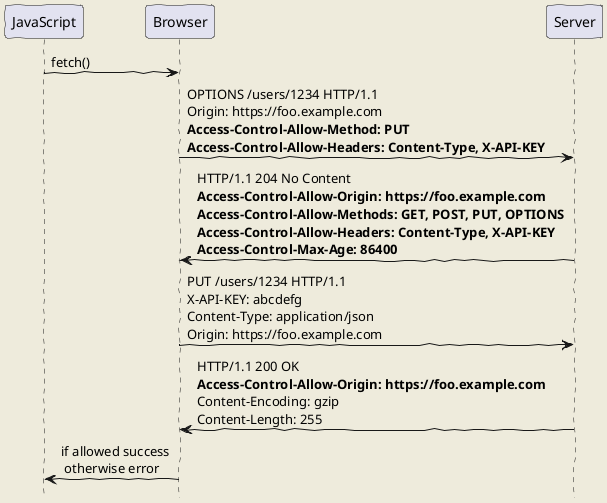 @startuml

hide footbox
skinparam backgroundColor #EEEBDC
skinparam handwritten true

JavaScript -> Browser: fetch()

Browser -> Server: OPTIONS /users/1234 HTTP/1.1 \nOrigin: https://foo.example.com \n**Access-Control-Allow-Method: PUT** \n**Access-Control-Allow-Headers: Content-Type, X-API-KEY**

Server -> Browser: HTTP/1.1 204 No Content \n**Access-Control-Allow-Origin: https://foo.example.com** \n**Access-Control-Allow-Methods: GET, POST, PUT, OPTIONS** \n**Access-Control-Allow-Headers: Content-Type, X-API-KEY** \n**Access-Control-Max-Age: 86400**

Browser -> Server: PUT /users/1234 HTTP/1.1 \nX-API-KEY: abcdefg \nContent-Type: application/json \nOrigin: https://foo.example.com

Server -> Browser: HTTP/1.1 200 OK \n**Access-Control-Allow-Origin: https://foo.example.com** \nContent-Encoding: gzip \nContent-Length: 255

Browser -> JavaScript: if allowed success \n otherwise error

@enduml